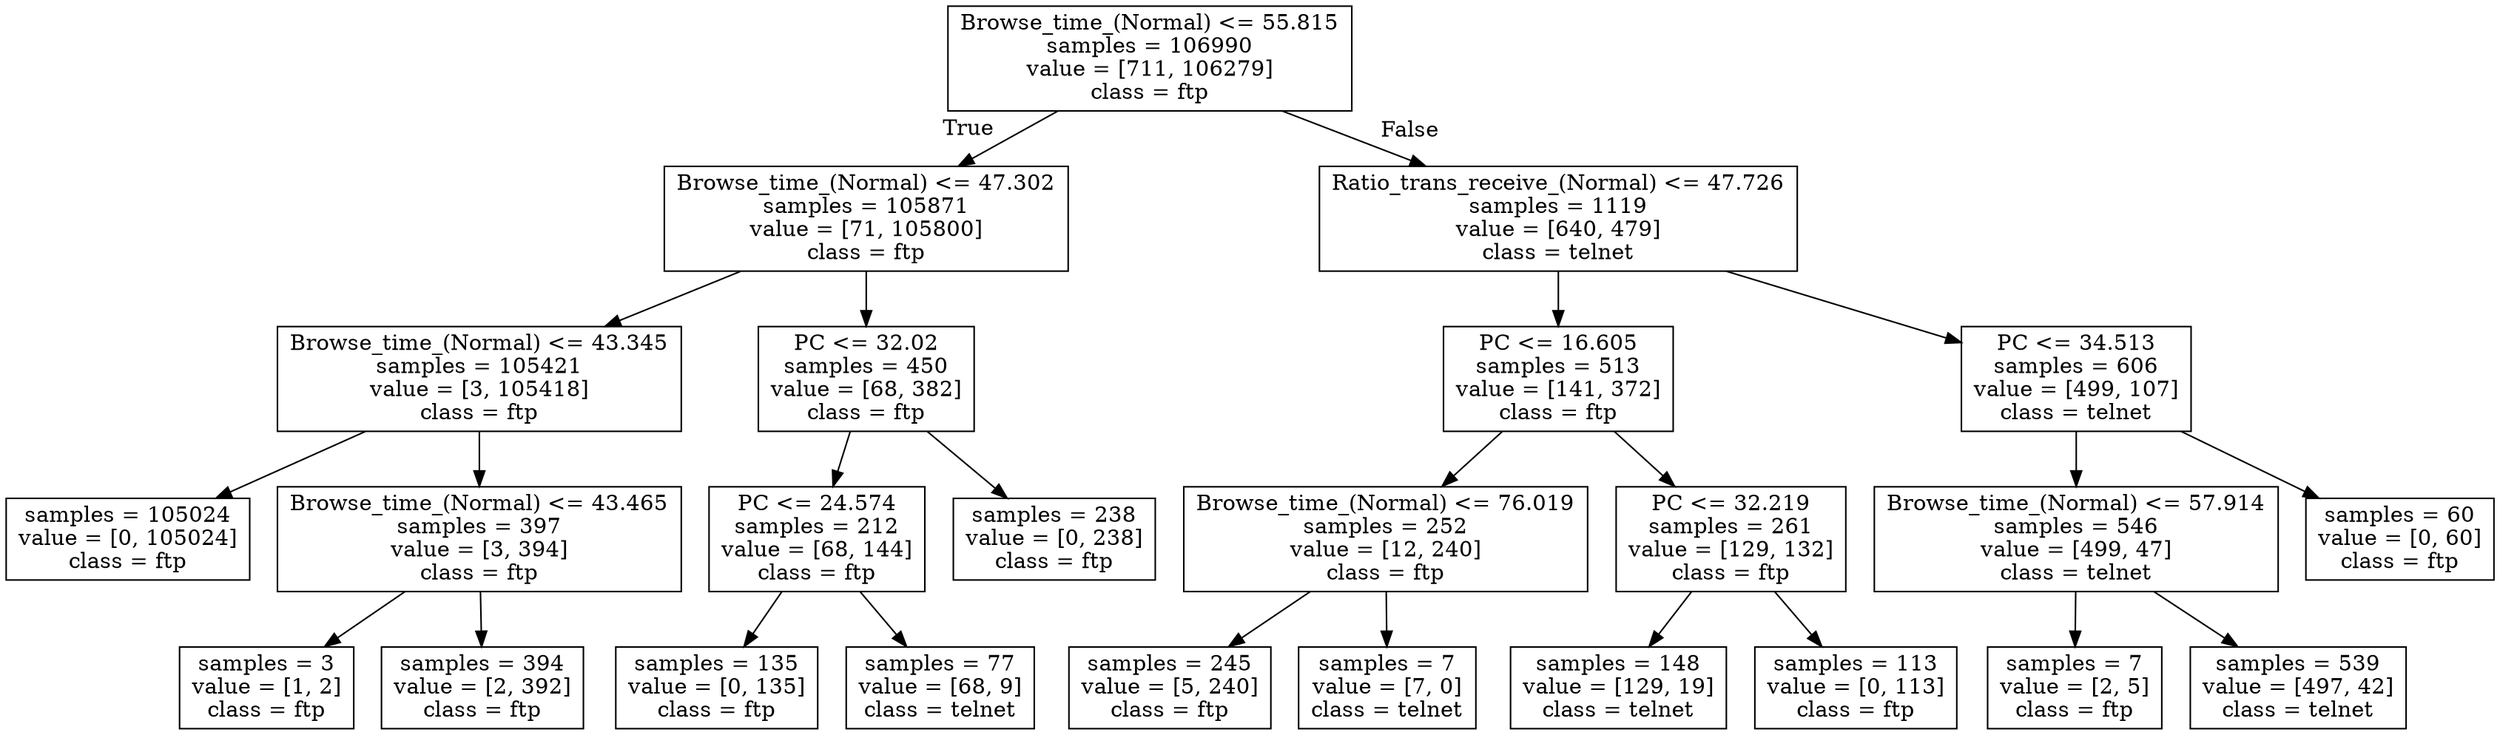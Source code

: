 digraph Tree {
node [shape=box] ;
0 [label="Browse_time_(Normal) <= 55.815\nsamples = 106990\nvalue = [711, 106279]\nclass = ftp"] ;
1 [label="Browse_time_(Normal) <= 47.302\nsamples = 105871\nvalue = [71, 105800]\nclass = ftp"] ;
0 -> 1 [labeldistance=2.5, labelangle=45, headlabel="True"] ;
2 [label="Browse_time_(Normal) <= 43.345\nsamples = 105421\nvalue = [3, 105418]\nclass = ftp"] ;
1 -> 2 ;
3 [label="samples = 105024\nvalue = [0, 105024]\nclass = ftp"] ;
2 -> 3 ;
4 [label="Browse_time_(Normal) <= 43.465\nsamples = 397\nvalue = [3, 394]\nclass = ftp"] ;
2 -> 4 ;
5 [label="samples = 3\nvalue = [1, 2]\nclass = ftp"] ;
4 -> 5 ;
6 [label="samples = 394\nvalue = [2, 392]\nclass = ftp"] ;
4 -> 6 ;
7 [label="PC <= 32.02\nsamples = 450\nvalue = [68, 382]\nclass = ftp"] ;
1 -> 7 ;
8 [label="PC <= 24.574\nsamples = 212\nvalue = [68, 144]\nclass = ftp"] ;
7 -> 8 ;
9 [label="samples = 135\nvalue = [0, 135]\nclass = ftp"] ;
8 -> 9 ;
10 [label="samples = 77\nvalue = [68, 9]\nclass = telnet"] ;
8 -> 10 ;
11 [label="samples = 238\nvalue = [0, 238]\nclass = ftp"] ;
7 -> 11 ;
12 [label="Ratio_trans_receive_(Normal) <= 47.726\nsamples = 1119\nvalue = [640, 479]\nclass = telnet"] ;
0 -> 12 [labeldistance=2.5, labelangle=-45, headlabel="False"] ;
13 [label="PC <= 16.605\nsamples = 513\nvalue = [141, 372]\nclass = ftp"] ;
12 -> 13 ;
14 [label="Browse_time_(Normal) <= 76.019\nsamples = 252\nvalue = [12, 240]\nclass = ftp"] ;
13 -> 14 ;
15 [label="samples = 245\nvalue = [5, 240]\nclass = ftp"] ;
14 -> 15 ;
16 [label="samples = 7\nvalue = [7, 0]\nclass = telnet"] ;
14 -> 16 ;
17 [label="PC <= 32.219\nsamples = 261\nvalue = [129, 132]\nclass = ftp"] ;
13 -> 17 ;
18 [label="samples = 148\nvalue = [129, 19]\nclass = telnet"] ;
17 -> 18 ;
19 [label="samples = 113\nvalue = [0, 113]\nclass = ftp"] ;
17 -> 19 ;
20 [label="PC <= 34.513\nsamples = 606\nvalue = [499, 107]\nclass = telnet"] ;
12 -> 20 ;
21 [label="Browse_time_(Normal) <= 57.914\nsamples = 546\nvalue = [499, 47]\nclass = telnet"] ;
20 -> 21 ;
22 [label="samples = 7\nvalue = [2, 5]\nclass = ftp"] ;
21 -> 22 ;
23 [label="samples = 539\nvalue = [497, 42]\nclass = telnet"] ;
21 -> 23 ;
24 [label="samples = 60\nvalue = [0, 60]\nclass = ftp"] ;
20 -> 24 ;
}